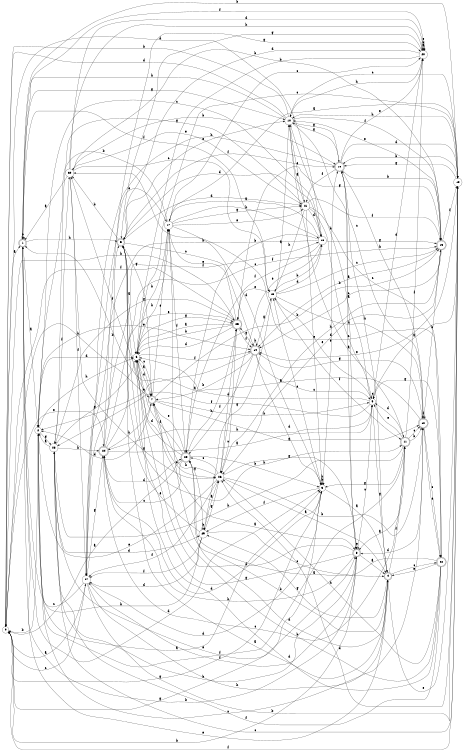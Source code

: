 digraph n25_6 {
__start0 [label="" shape="none"];

rankdir=LR;
size="8,5";

s0 [style="filled", color="black", fillcolor="white" shape="circle", label="0"];
s1 [style="rounded,filled", color="black", fillcolor="white" shape="doublecircle", label="1"];
s2 [style="filled", color="black", fillcolor="white" shape="circle", label="2"];
s3 [style="filled", color="black", fillcolor="white" shape="circle", label="3"];
s4 [style="rounded,filled", color="black", fillcolor="white" shape="doublecircle", label="4"];
s5 [style="rounded,filled", color="black", fillcolor="white" shape="doublecircle", label="5"];
s6 [style="filled", color="black", fillcolor="white" shape="circle", label="6"];
s7 [style="rounded,filled", color="black", fillcolor="white" shape="doublecircle", label="7"];
s8 [style="rounded,filled", color="black", fillcolor="white" shape="doublecircle", label="8"];
s9 [style="filled", color="black", fillcolor="white" shape="circle", label="9"];
s10 [style="filled", color="black", fillcolor="white" shape="circle", label="10"];
s11 [style="rounded,filled", color="black", fillcolor="white" shape="doublecircle", label="11"];
s12 [style="rounded,filled", color="black", fillcolor="white" shape="doublecircle", label="12"];
s13 [style="rounded,filled", color="black", fillcolor="white" shape="doublecircle", label="13"];
s14 [style="rounded,filled", color="black", fillcolor="white" shape="doublecircle", label="14"];
s15 [style="filled", color="black", fillcolor="white" shape="circle", label="15"];
s16 [style="filled", color="black", fillcolor="white" shape="circle", label="16"];
s17 [style="filled", color="black", fillcolor="white" shape="circle", label="17"];
s18 [style="filled", color="black", fillcolor="white" shape="circle", label="18"];
s19 [style="rounded,filled", color="black", fillcolor="white" shape="doublecircle", label="19"];
s20 [style="filled", color="black", fillcolor="white" shape="circle", label="20"];
s21 [style="filled", color="black", fillcolor="white" shape="circle", label="21"];
s22 [style="rounded,filled", color="black", fillcolor="white" shape="doublecircle", label="22"];
s23 [style="rounded,filled", color="black", fillcolor="white" shape="doublecircle", label="23"];
s24 [style="rounded,filled", color="black", fillcolor="white" shape="doublecircle", label="24"];
s25 [style="rounded,filled", color="black", fillcolor="white" shape="doublecircle", label="25"];
s26 [style="filled", color="black", fillcolor="white" shape="circle", label="26"];
s27 [style="filled", color="black", fillcolor="white" shape="circle", label="27"];
s28 [style="filled", color="black", fillcolor="white" shape="circle", label="28"];
s29 [style="filled", color="black", fillcolor="white" shape="circle", label="29"];
s30 [style="filled", color="black", fillcolor="white" shape="circle", label="30"];
s0 -> s1 [label="a"];
s0 -> s8 [label="b"];
s0 -> s27 [label="c"];
s0 -> s16 [label="d"];
s0 -> s24 [label="e"];
s0 -> s25 [label="f"];
s0 -> s3 [label="g"];
s0 -> s7 [label="h"];
s1 -> s2 [label="a"];
s1 -> s18 [label="b"];
s1 -> s1 [label="c"];
s1 -> s3 [label="d"];
s1 -> s4 [label="e"];
s1 -> s15 [label="f"];
s1 -> s10 [label="g"];
s1 -> s5 [label="h"];
s2 -> s3 [label="a"];
s2 -> s0 [label="b"];
s2 -> s12 [label="c"];
s2 -> s6 [label="d"];
s2 -> s14 [label="e"];
s2 -> s11 [label="f"];
s2 -> s28 [label="g"];
s2 -> s6 [label="h"];
s3 -> s4 [label="a"];
s3 -> s3 [label="b"];
s3 -> s15 [label="c"];
s3 -> s24 [label="d"];
s3 -> s19 [label="e"];
s3 -> s29 [label="f"];
s3 -> s0 [label="g"];
s3 -> s3 [label="h"];
s4 -> s5 [label="a"];
s4 -> s17 [label="b"];
s4 -> s22 [label="c"];
s4 -> s23 [label="d"];
s4 -> s18 [label="e"];
s4 -> s11 [label="f"];
s4 -> s29 [label="g"];
s4 -> s19 [label="h"];
s5 -> s6 [label="a"];
s5 -> s30 [label="b"];
s5 -> s14 [label="c"];
s5 -> s21 [label="d"];
s5 -> s10 [label="e"];
s5 -> s19 [label="f"];
s5 -> s7 [label="g"];
s5 -> s11 [label="h"];
s6 -> s7 [label="a"];
s6 -> s17 [label="b"];
s6 -> s18 [label="c"];
s6 -> s7 [label="d"];
s6 -> s26 [label="e"];
s6 -> s14 [label="f"];
s6 -> s25 [label="g"];
s6 -> s17 [label="h"];
s7 -> s8 [label="a"];
s7 -> s13 [label="b"];
s7 -> s6 [label="c"];
s7 -> s2 [label="d"];
s7 -> s17 [label="e"];
s7 -> s30 [label="f"];
s7 -> s12 [label="g"];
s7 -> s9 [label="h"];
s8 -> s4 [label="a"];
s8 -> s1 [label="b"];
s8 -> s9 [label="c"];
s8 -> s6 [label="d"];
s8 -> s8 [label="e"];
s8 -> s27 [label="f"];
s8 -> s6 [label="g"];
s8 -> s24 [label="h"];
s9 -> s1 [label="a"];
s9 -> s10 [label="b"];
s9 -> s9 [label="c"];
s9 -> s20 [label="d"];
s9 -> s15 [label="e"];
s9 -> s28 [label="f"];
s9 -> s4 [label="g"];
s9 -> s24 [label="h"];
s10 -> s11 [label="a"];
s10 -> s0 [label="b"];
s10 -> s12 [label="c"];
s10 -> s0 [label="d"];
s10 -> s21 [label="e"];
s10 -> s13 [label="f"];
s10 -> s19 [label="g"];
s10 -> s1 [label="h"];
s11 -> s8 [label="a"];
s11 -> s12 [label="b"];
s11 -> s12 [label="c"];
s11 -> s9 [label="d"];
s11 -> s9 [label="e"];
s11 -> s20 [label="f"];
s11 -> s3 [label="g"];
s11 -> s28 [label="h"];
s12 -> s6 [label="a"];
s12 -> s13 [label="b"];
s12 -> s22 [label="c"];
s12 -> s8 [label="d"];
s12 -> s22 [label="e"];
s12 -> s12 [label="f"];
s12 -> s14 [label="g"];
s12 -> s19 [label="h"];
s13 -> s14 [label="a"];
s13 -> s30 [label="b"];
s13 -> s14 [label="c"];
s13 -> s26 [label="d"];
s13 -> s10 [label="e"];
s13 -> s18 [label="f"];
s13 -> s25 [label="g"];
s13 -> s26 [label="h"];
s14 -> s15 [label="a"];
s14 -> s7 [label="b"];
s14 -> s9 [label="c"];
s14 -> s3 [label="d"];
s14 -> s2 [label="e"];
s14 -> s23 [label="f"];
s14 -> s25 [label="g"];
s14 -> s14 [label="h"];
s15 -> s10 [label="a"];
s15 -> s16 [label="b"];
s15 -> s13 [label="c"];
s15 -> s16 [label="d"];
s15 -> s25 [label="e"];
s15 -> s11 [label="f"];
s15 -> s29 [label="g"];
s15 -> s12 [label="h"];
s16 -> s17 [label="a"];
s16 -> s23 [label="b"];
s16 -> s2 [label="c"];
s16 -> s5 [label="d"];
s16 -> s26 [label="e"];
s16 -> s23 [label="f"];
s16 -> s13 [label="g"];
s16 -> s27 [label="h"];
s17 -> s18 [label="a"];
s17 -> s2 [label="b"];
s17 -> s20 [label="c"];
s17 -> s3 [label="d"];
s17 -> s21 [label="e"];
s17 -> s23 [label="f"];
s17 -> s21 [label="g"];
s17 -> s16 [label="h"];
s18 -> s9 [label="a"];
s18 -> s19 [label="b"];
s18 -> s10 [label="c"];
s18 -> s26 [label="d"];
s18 -> s14 [label="e"];
s18 -> s0 [label="f"];
s18 -> s19 [label="g"];
s18 -> s10 [label="h"];
s19 -> s8 [label="a"];
s19 -> s13 [label="b"];
s19 -> s8 [label="c"];
s19 -> s18 [label="d"];
s19 -> s20 [label="e"];
s19 -> s21 [label="f"];
s19 -> s10 [label="g"];
s19 -> s27 [label="h"];
s20 -> s20 [label="a"];
s20 -> s6 [label="b"];
s20 -> s20 [label="c"];
s20 -> s5 [label="d"];
s20 -> s20 [label="e"];
s20 -> s1 [label="f"];
s20 -> s5 [label="g"];
s20 -> s10 [label="h"];
s21 -> s10 [label="a"];
s21 -> s9 [label="b"];
s21 -> s22 [label="c"];
s21 -> s16 [label="d"];
s21 -> s3 [label="e"];
s21 -> s13 [label="f"];
s21 -> s28 [label="g"];
s21 -> s15 [label="h"];
s22 -> s23 [label="a"];
s22 -> s7 [label="b"];
s22 -> s30 [label="c"];
s22 -> s6 [label="d"];
s22 -> s4 [label="e"];
s22 -> s28 [label="f"];
s22 -> s9 [label="g"];
s22 -> s26 [label="h"];
s23 -> s0 [label="a"];
s23 -> s3 [label="b"];
s23 -> s24 [label="c"];
s23 -> s5 [label="d"];
s23 -> s7 [label="e"];
s23 -> s6 [label="f"];
s23 -> s29 [label="g"];
s23 -> s25 [label="h"];
s24 -> s9 [label="a"];
s24 -> s5 [label="b"];
s24 -> s11 [label="c"];
s24 -> s23 [label="d"];
s24 -> s25 [label="e"];
s24 -> s13 [label="f"];
s24 -> s20 [label="g"];
s24 -> s7 [label="h"];
s25 -> s6 [label="a"];
s25 -> s6 [label="b"];
s25 -> s26 [label="c"];
s25 -> s6 [label="d"];
s25 -> s17 [label="e"];
s25 -> s14 [label="f"];
s25 -> s28 [label="g"];
s25 -> s0 [label="h"];
s26 -> s4 [label="a"];
s26 -> s12 [label="b"];
s26 -> s23 [label="c"];
s26 -> s25 [label="d"];
s26 -> s2 [label="e"];
s26 -> s27 [label="f"];
s26 -> s8 [label="g"];
s26 -> s7 [label="h"];
s27 -> s0 [label="a"];
s27 -> s18 [label="b"];
s27 -> s1 [label="c"];
s27 -> s3 [label="d"];
s27 -> s17 [label="e"];
s27 -> s16 [label="f"];
s27 -> s24 [label="g"];
s27 -> s4 [label="h"];
s28 -> s2 [label="a"];
s28 -> s8 [label="b"];
s28 -> s18 [label="c"];
s28 -> s29 [label="d"];
s28 -> s8 [label="e"];
s28 -> s30 [label="f"];
s28 -> s6 [label="g"];
s28 -> s24 [label="h"];
s29 -> s26 [label="a"];
s29 -> s29 [label="b"];
s29 -> s4 [label="c"];
s29 -> s27 [label="d"];
s29 -> s5 [label="e"];
s29 -> s27 [label="f"];
s29 -> s26 [label="g"];
s29 -> s2 [label="h"];
s30 -> s1 [label="a"];
s30 -> s19 [label="b"];
s30 -> s15 [label="c"];
s30 -> s20 [label="d"];
s30 -> s21 [label="e"];
s30 -> s27 [label="f"];
s30 -> s26 [label="g"];
s30 -> s20 [label="h"];

}